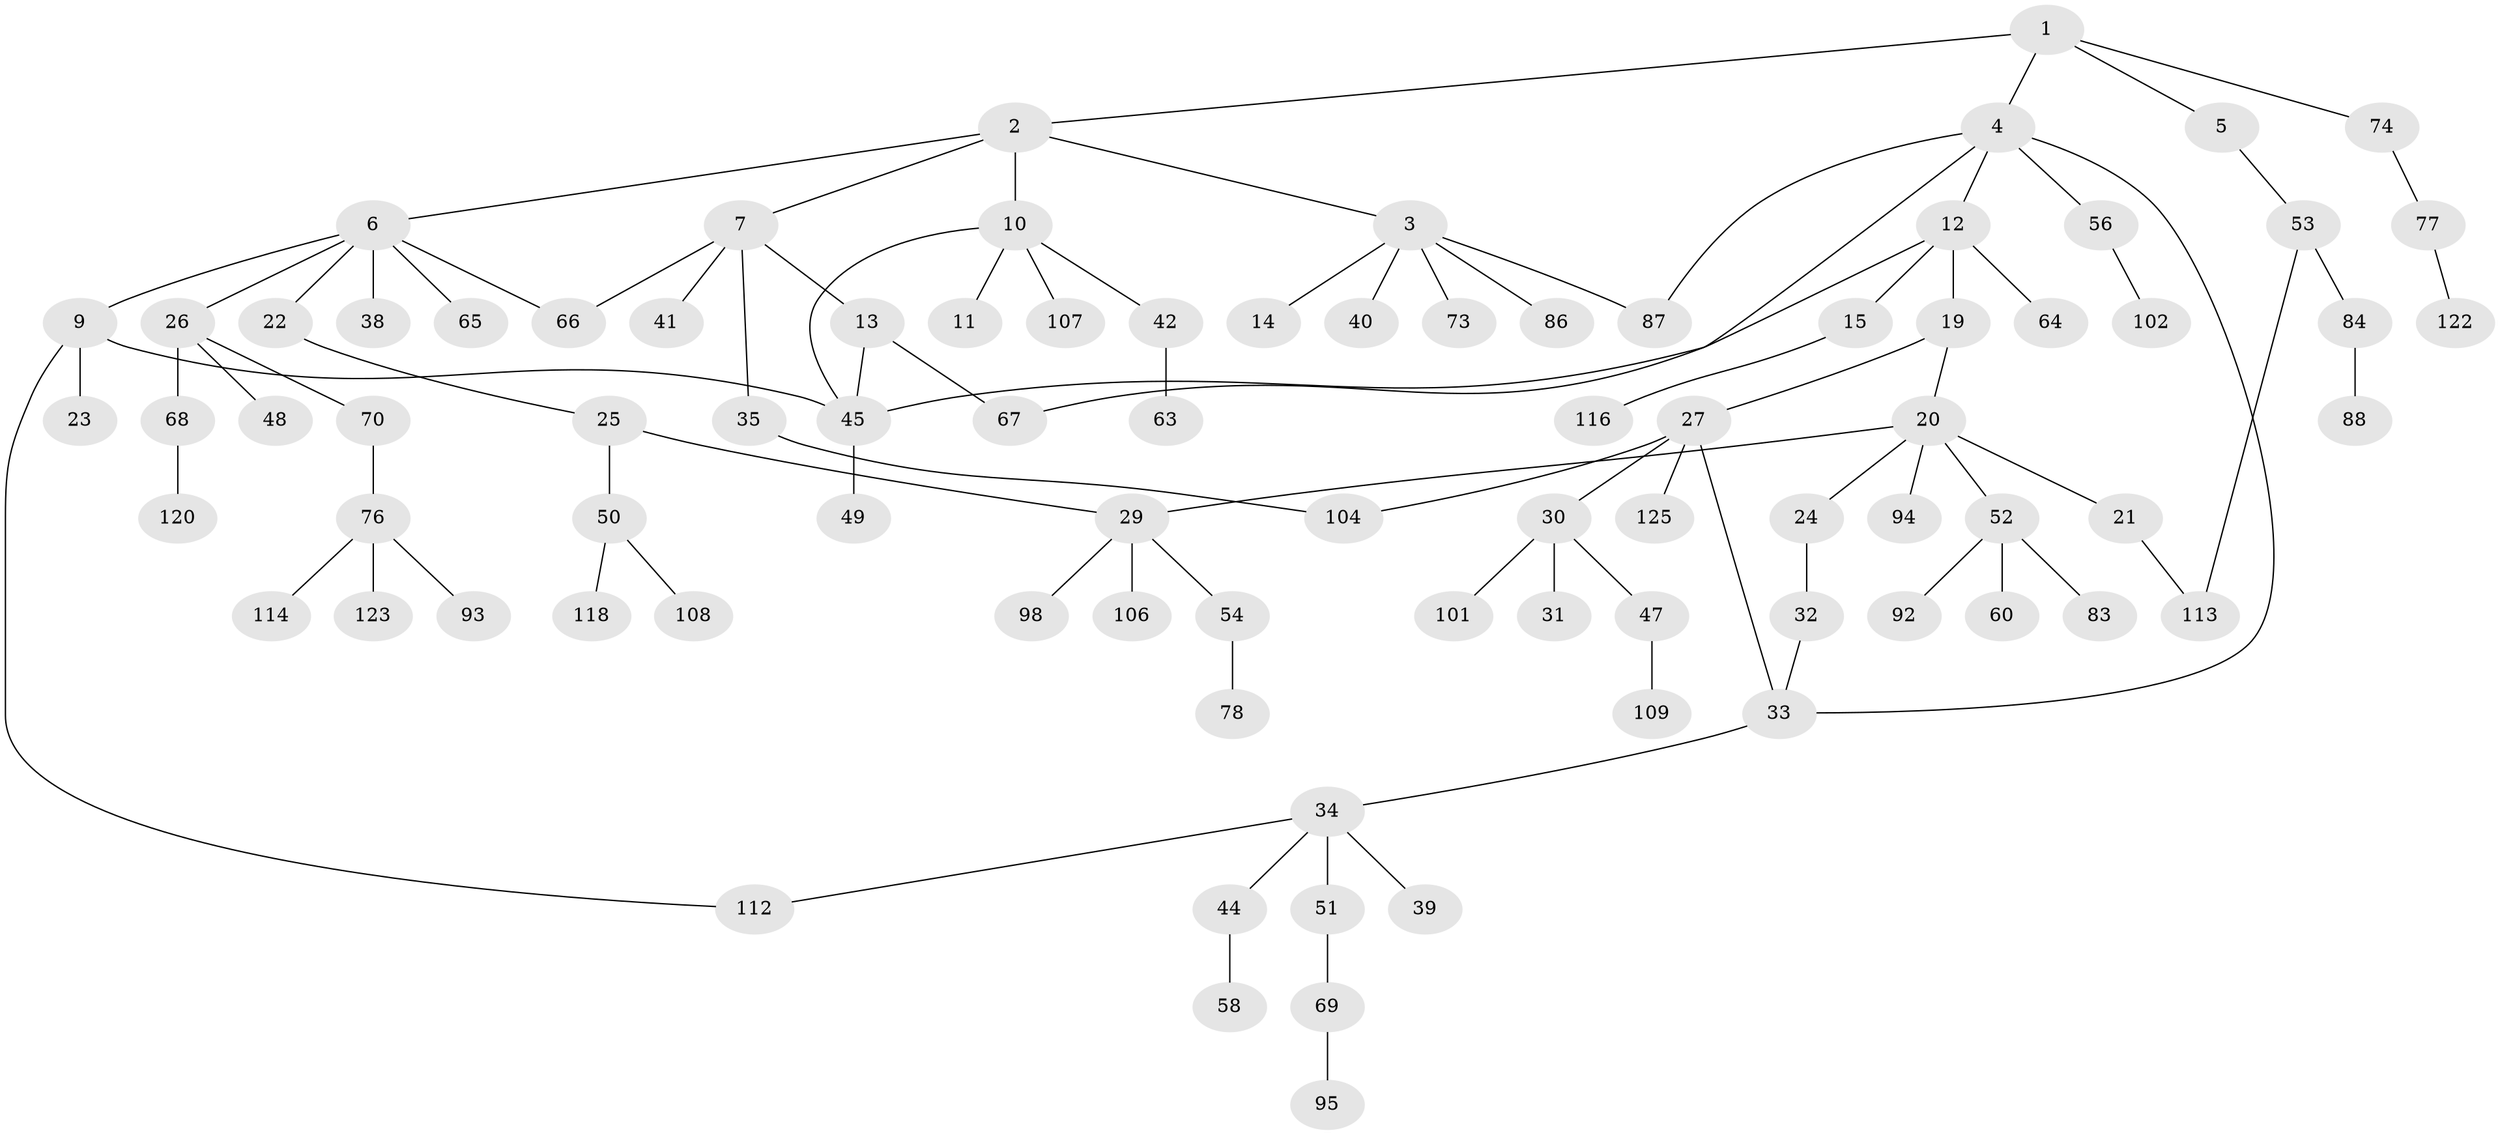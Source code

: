 // original degree distribution, {4: 0.08661417322834646, 5: 0.03937007874015748, 6: 0.023622047244094488, 3: 0.14173228346456693, 2: 0.30708661417322836, 1: 0.3937007874015748, 7: 0.007874015748031496}
// Generated by graph-tools (version 1.1) at 2025/41/03/06/25 10:41:28]
// undirected, 87 vertices, 98 edges
graph export_dot {
graph [start="1"]
  node [color=gray90,style=filled];
  1 [super="+57"];
  2;
  3 [super="+8"];
  4 [super="+62"];
  5 [super="+55"];
  6 [super="+18"];
  7 [super="+111"];
  9 [super="+100"];
  10 [super="+37"];
  11 [super="+17"];
  12 [super="+43"];
  13 [super="+89"];
  14 [super="+16"];
  15;
  19;
  20 [super="+71"];
  21;
  22 [super="+103"];
  23;
  24 [super="+59"];
  25 [super="+124"];
  26 [super="+28"];
  27 [super="+85"];
  29 [super="+46"];
  30;
  31 [super="+119"];
  32;
  33 [super="+82"];
  34 [super="+36"];
  35 [super="+105"];
  38 [super="+81"];
  39;
  40 [super="+97"];
  41;
  42 [super="+117"];
  44 [super="+61"];
  45 [super="+110"];
  47 [super="+96"];
  48;
  49;
  50 [super="+75"];
  51;
  52 [super="+91"];
  53 [super="+72"];
  54;
  56;
  58;
  60;
  63;
  64;
  65;
  66;
  67 [super="+80"];
  68;
  69 [super="+90"];
  70;
  73;
  74 [super="+79"];
  76 [super="+115"];
  77;
  78;
  83 [super="+99"];
  84;
  86;
  87;
  88;
  92;
  93;
  94;
  95;
  98;
  101;
  102;
  104;
  106;
  107;
  108 [super="+126"];
  109;
  112 [super="+121"];
  113;
  114;
  116;
  118;
  120;
  122;
  123 [super="+127"];
  125;
  1 -- 2;
  1 -- 4;
  1 -- 5;
  1 -- 74;
  2 -- 3;
  2 -- 6;
  2 -- 7;
  2 -- 10;
  3 -- 14;
  3 -- 73;
  3 -- 40;
  3 -- 86;
  3 -- 87;
  4 -- 12;
  4 -- 33;
  4 -- 56;
  4 -- 87;
  4 -- 67;
  5 -- 53;
  6 -- 9;
  6 -- 38;
  6 -- 65;
  6 -- 66;
  6 -- 26;
  6 -- 22;
  7 -- 13;
  7 -- 35;
  7 -- 41;
  7 -- 66;
  9 -- 23;
  9 -- 112;
  9 -- 45;
  10 -- 11;
  10 -- 107;
  10 -- 45;
  10 -- 42;
  12 -- 15;
  12 -- 19;
  12 -- 64;
  12 -- 45;
  13 -- 67;
  13 -- 45;
  15 -- 116;
  19 -- 20;
  19 -- 27;
  20 -- 21;
  20 -- 24;
  20 -- 52;
  20 -- 94;
  20 -- 29;
  21 -- 113;
  22 -- 25;
  24 -- 32;
  25 -- 29;
  25 -- 50;
  26 -- 70;
  26 -- 48;
  26 -- 68;
  27 -- 30;
  27 -- 104;
  27 -- 125;
  27 -- 33;
  29 -- 54;
  29 -- 106;
  29 -- 98;
  30 -- 31;
  30 -- 47;
  30 -- 101;
  32 -- 33;
  33 -- 34;
  34 -- 44;
  34 -- 51;
  34 -- 112;
  34 -- 39;
  35 -- 104;
  42 -- 63;
  44 -- 58;
  45 -- 49;
  47 -- 109;
  50 -- 108;
  50 -- 118;
  51 -- 69;
  52 -- 60;
  52 -- 83;
  52 -- 92;
  53 -- 84;
  53 -- 113;
  54 -- 78;
  56 -- 102;
  68 -- 120;
  69 -- 95;
  70 -- 76;
  74 -- 77;
  76 -- 93;
  76 -- 114;
  76 -- 123;
  77 -- 122;
  84 -- 88;
}

